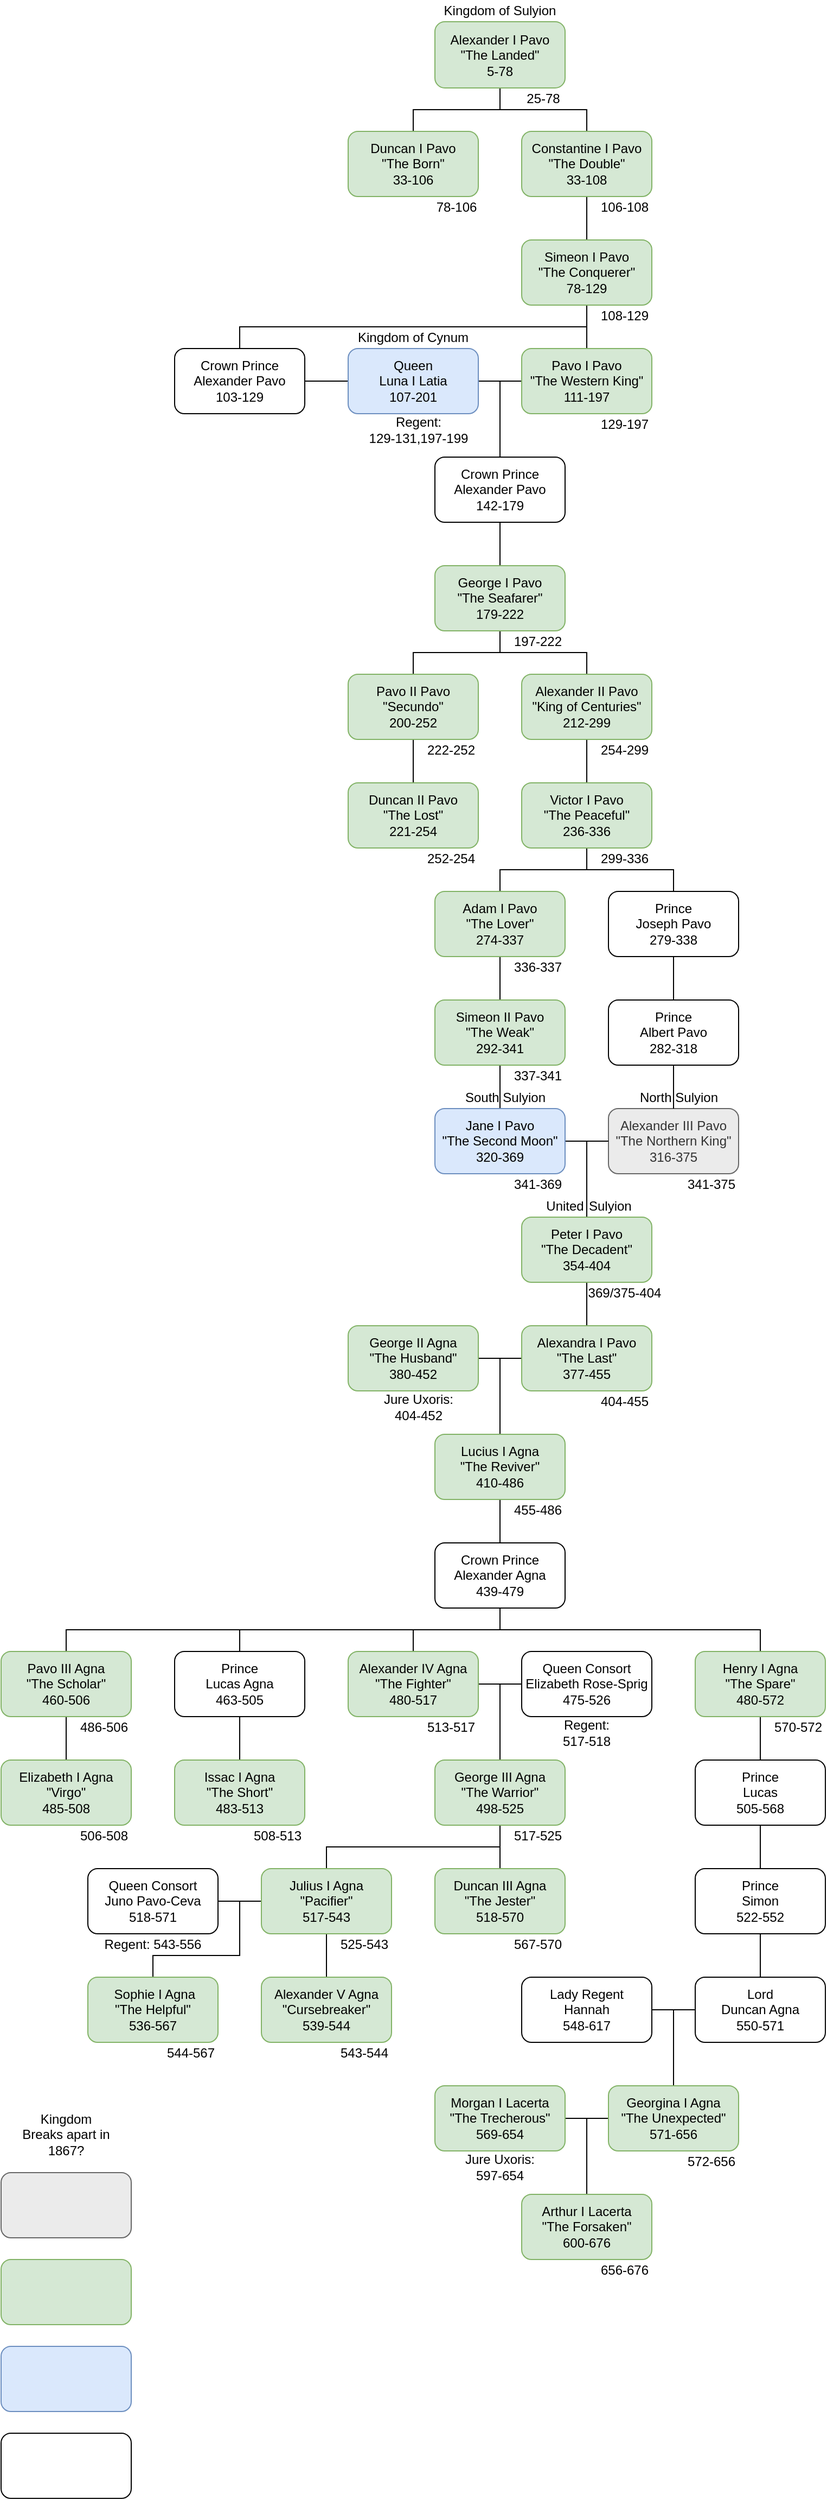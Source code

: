 <mxfile version="20.8.13" type="device"><diagram id="zyraeVjW2Bd-Q2xlx6y6" name="Page-1"><mxGraphModel dx="955" dy="492" grid="1" gridSize="10" guides="1" tooltips="1" connect="1" arrows="1" fold="1" page="1" pageScale="1" pageWidth="850" pageHeight="1100" math="0" shadow="0"><root><mxCell id="0"/><mxCell id="1" parent="0"/><mxCell id="Yns52e4Zez9bQJnsiGdB-12" style="edgeStyle=orthogonalEdgeStyle;rounded=0;orthogonalLoop=1;jettySize=auto;html=1;exitX=0.5;exitY=1;exitDx=0;exitDy=0;entryX=0.5;entryY=0;entryDx=0;entryDy=0;fontSize=10;endArrow=none;endFill=0;" parent="1" source="Yns52e4Zez9bQJnsiGdB-1" target="Yns52e4Zez9bQJnsiGdB-6" edge="1"><mxGeometry relative="1" as="geometry"/></mxCell><mxCell id="Yns52e4Zez9bQJnsiGdB-13" style="edgeStyle=orthogonalEdgeStyle;rounded=0;orthogonalLoop=1;jettySize=auto;html=1;fontSize=10;endArrow=none;endFill=0;" parent="1" source="Yns52e4Zez9bQJnsiGdB-1" target="Yns52e4Zez9bQJnsiGdB-8" edge="1"><mxGeometry relative="1" as="geometry"/></mxCell><mxCell id="Yns52e4Zez9bQJnsiGdB-1" value="Alexander I Pavo&lt;br&gt;&quot;The Landed&quot;&lt;br&gt;5-78" style="rounded=1;whiteSpace=wrap;html=1;fillColor=#d5e8d4;strokeColor=#82b366;" parent="1" vertex="1"><mxGeometry x="400" y="39" width="120" height="61" as="geometry"/></mxCell><mxCell id="Yns52e4Zez9bQJnsiGdB-2" value="&lt;br&gt;&lt;br&gt;" style="rounded=1;whiteSpace=wrap;html=1;fillColor=#dae8fc;strokeColor=#6c8ebf;" parent="1" vertex="1"><mxGeometry y="2180" width="120" height="60" as="geometry"/></mxCell><mxCell id="Yns52e4Zez9bQJnsiGdB-3" value="&lt;br&gt;&lt;br&gt;" style="rounded=1;whiteSpace=wrap;html=1;fillColor=#EBEBEB;strokeColor=#666666;fontColor=#333333;" parent="1" vertex="1"><mxGeometry y="2020" width="120" height="60" as="geometry"/></mxCell><mxCell id="Yns52e4Zez9bQJnsiGdB-4" value="Kingdom of Sulyion" style="text;html=1;strokeColor=none;fillColor=none;align=center;verticalAlign=middle;whiteSpace=wrap;rounded=0;" parent="1" vertex="1"><mxGeometry x="405" y="19" width="110" height="20" as="geometry"/></mxCell><mxCell id="Yns52e4Zez9bQJnsiGdB-5" value="25-78" style="text;html=1;strokeColor=none;fillColor=none;align=center;verticalAlign=middle;whiteSpace=wrap;rounded=0;" parent="1" vertex="1"><mxGeometry x="480" y="100" width="40" height="20" as="geometry"/></mxCell><mxCell id="Yns52e4Zez9bQJnsiGdB-6" value="Duncan I Pavo&lt;br&gt;&quot;The Born&quot;&lt;br&gt;33-106" style="rounded=1;whiteSpace=wrap;html=1;fillColor=#d5e8d4;strokeColor=#82b366;" parent="1" vertex="1"><mxGeometry x="320" y="140" width="120" height="60" as="geometry"/></mxCell><mxCell id="Yns52e4Zez9bQJnsiGdB-7" value="Kingdom Breaks apart in 1867?" style="text;html=1;strokeColor=none;fillColor=none;align=center;verticalAlign=middle;whiteSpace=wrap;rounded=0;" parent="1" vertex="1"><mxGeometry x="15" y="1960" width="90" height="50" as="geometry"/></mxCell><mxCell id="Yns52e4Zez9bQJnsiGdB-17" style="edgeStyle=orthogonalEdgeStyle;rounded=0;orthogonalLoop=1;jettySize=auto;html=1;entryX=0.5;entryY=0;entryDx=0;entryDy=0;fontSize=10;endArrow=none;endFill=0;" parent="1" source="Yns52e4Zez9bQJnsiGdB-8" target="Yns52e4Zez9bQJnsiGdB-16" edge="1"><mxGeometry relative="1" as="geometry"/></mxCell><mxCell id="Yns52e4Zez9bQJnsiGdB-8" value="Constantine I Pavo&lt;br&gt;&quot;The Double&quot;&lt;br&gt;33-108" style="rounded=1;whiteSpace=wrap;html=1;fillColor=#d5e8d4;strokeColor=#82b366;" parent="1" vertex="1"><mxGeometry x="480" y="140" width="120" height="60" as="geometry"/></mxCell><mxCell id="Yns52e4Zez9bQJnsiGdB-14" value="78-106" style="text;html=1;strokeColor=none;fillColor=none;align=center;verticalAlign=middle;whiteSpace=wrap;rounded=0;" parent="1" vertex="1"><mxGeometry x="400" y="200" width="40" height="20" as="geometry"/></mxCell><mxCell id="Yns52e4Zez9bQJnsiGdB-20" style="edgeStyle=orthogonalEdgeStyle;rounded=0;orthogonalLoop=1;jettySize=auto;html=1;entryX=0.5;entryY=0;entryDx=0;entryDy=0;fontSize=10;endArrow=none;endFill=0;" parent="1" source="Yns52e4Zez9bQJnsiGdB-16" target="Yns52e4Zez9bQJnsiGdB-19" edge="1"><mxGeometry relative="1" as="geometry"/></mxCell><mxCell id="Yns52e4Zez9bQJnsiGdB-22" style="edgeStyle=orthogonalEdgeStyle;rounded=0;orthogonalLoop=1;jettySize=auto;html=1;entryX=0.5;entryY=0;entryDx=0;entryDy=0;fontSize=10;endArrow=none;endFill=0;exitX=0.5;exitY=1;exitDx=0;exitDy=0;startArrow=none;" parent="1" source="Yns52e4Zez9bQJnsiGdB-16" target="Yns52e4Zez9bQJnsiGdB-21" edge="1"><mxGeometry relative="1" as="geometry"><Array as="points"><mxPoint x="540" y="320"/><mxPoint x="220" y="320"/></Array></mxGeometry></mxCell><mxCell id="Yns52e4Zez9bQJnsiGdB-16" value="Simeon I Pavo&lt;br&gt;&quot;The Conquerer&quot;&lt;br&gt;78-129" style="rounded=1;whiteSpace=wrap;html=1;fillColor=#d5e8d4;strokeColor=#82b366;" parent="1" vertex="1"><mxGeometry x="480" y="240" width="120" height="60" as="geometry"/></mxCell><mxCell id="Yns52e4Zez9bQJnsiGdB-18" value="106-108" style="text;html=1;strokeColor=none;fillColor=none;align=center;verticalAlign=middle;whiteSpace=wrap;rounded=0;" parent="1" vertex="1"><mxGeometry x="550" y="200" width="50" height="20" as="geometry"/></mxCell><mxCell id="Yns52e4Zez9bQJnsiGdB-25" style="edgeStyle=orthogonalEdgeStyle;rounded=0;orthogonalLoop=1;jettySize=auto;html=1;fontSize=12;endArrow=none;endFill=0;" parent="1" source="Yns52e4Zez9bQJnsiGdB-19" target="Yns52e4Zez9bQJnsiGdB-23" edge="1"><mxGeometry relative="1" as="geometry"/></mxCell><mxCell id="Yns52e4Zez9bQJnsiGdB-34" style="edgeStyle=orthogonalEdgeStyle;rounded=0;orthogonalLoop=1;jettySize=auto;html=1;fontSize=12;endArrow=none;endFill=0;" parent="1" source="Yns52e4Zez9bQJnsiGdB-19" target="Yns52e4Zez9bQJnsiGdB-32" edge="1"><mxGeometry relative="1" as="geometry"><Array as="points"><mxPoint x="460" y="370"/></Array></mxGeometry></mxCell><mxCell id="Yns52e4Zez9bQJnsiGdB-19" value="Pavo I Pavo&lt;br&gt;&quot;The Western King&quot;&lt;br&gt;111-197" style="rounded=1;whiteSpace=wrap;html=1;fillColor=#d5e8d4;strokeColor=#82b366;" parent="1" vertex="1"><mxGeometry x="480" y="340" width="120" height="60" as="geometry"/></mxCell><mxCell id="Yns52e4Zez9bQJnsiGdB-24" style="edgeStyle=orthogonalEdgeStyle;rounded=0;orthogonalLoop=1;jettySize=auto;html=1;entryX=0;entryY=0.5;entryDx=0;entryDy=0;fontSize=12;endArrow=none;endFill=0;" parent="1" source="Yns52e4Zez9bQJnsiGdB-21" target="Yns52e4Zez9bQJnsiGdB-23" edge="1"><mxGeometry relative="1" as="geometry"/></mxCell><mxCell id="Yns52e4Zez9bQJnsiGdB-21" value="&lt;font style=&quot;font-size: 12px;&quot;&gt;Crown Prince&lt;br&gt;Alexander Pavo&lt;br&gt;103-129&lt;/font&gt;" style="rounded=1;whiteSpace=wrap;html=1;fontSize=10;" parent="1" vertex="1"><mxGeometry x="160" y="340" width="120" height="60" as="geometry"/></mxCell><mxCell id="Yns52e4Zez9bQJnsiGdB-23" value="&lt;font style=&quot;font-size: 12px;&quot;&gt;Queen&lt;br&gt;Luna I Latia&lt;br&gt;107-201&lt;/font&gt;" style="rounded=1;whiteSpace=wrap;html=1;fontSize=10;fillColor=#dae8fc;strokeColor=#6c8ebf;" parent="1" vertex="1"><mxGeometry x="320" y="340" width="120" height="60" as="geometry"/></mxCell><mxCell id="Yns52e4Zez9bQJnsiGdB-27" value="Kingdom of Cynum" style="text;html=1;strokeColor=none;fillColor=none;align=center;verticalAlign=middle;whiteSpace=wrap;rounded=0;" parent="1" vertex="1"><mxGeometry x="325" y="320" width="110" height="20" as="geometry"/></mxCell><mxCell id="Yns52e4Zez9bQJnsiGdB-29" value="108-129" style="text;html=1;strokeColor=none;fillColor=none;align=center;verticalAlign=middle;whiteSpace=wrap;rounded=0;" parent="1" vertex="1"><mxGeometry x="550" y="300" width="50" height="20" as="geometry"/></mxCell><mxCell id="Yns52e4Zez9bQJnsiGdB-36" value="" style="edgeStyle=orthogonalEdgeStyle;rounded=0;orthogonalLoop=1;jettySize=auto;html=1;fontSize=12;endArrow=none;endFill=0;" parent="1" source="Yns52e4Zez9bQJnsiGdB-32" target="Yns52e4Zez9bQJnsiGdB-33" edge="1"><mxGeometry relative="1" as="geometry"/></mxCell><mxCell id="Yns52e4Zez9bQJnsiGdB-32" value="&lt;font style=&quot;font-size: 12px;&quot;&gt;Crown Prince&lt;br&gt;Alexander Pavo&lt;br&gt;142-179&lt;/font&gt;" style="rounded=1;whiteSpace=wrap;html=1;fontSize=10;" parent="1" vertex="1"><mxGeometry x="400" y="440" width="120" height="60" as="geometry"/></mxCell><mxCell id="Yns52e4Zez9bQJnsiGdB-39" style="edgeStyle=orthogonalEdgeStyle;rounded=0;orthogonalLoop=1;jettySize=auto;html=1;entryX=0.5;entryY=0;entryDx=0;entryDy=0;fontSize=12;endArrow=none;endFill=0;" parent="1" source="Yns52e4Zez9bQJnsiGdB-33" target="Yns52e4Zez9bQJnsiGdB-38" edge="1"><mxGeometry relative="1" as="geometry"/></mxCell><mxCell id="Yns52e4Zez9bQJnsiGdB-43" style="edgeStyle=orthogonalEdgeStyle;rounded=0;orthogonalLoop=1;jettySize=auto;html=1;entryX=0.5;entryY=0;entryDx=0;entryDy=0;fontSize=12;endArrow=none;endFill=0;" parent="1" source="Yns52e4Zez9bQJnsiGdB-33" target="Yns52e4Zez9bQJnsiGdB-40" edge="1"><mxGeometry relative="1" as="geometry"/></mxCell><mxCell id="Yns52e4Zez9bQJnsiGdB-33" value="George I Pavo&lt;br&gt;&quot;The Seafarer&quot;&lt;br&gt;179-222" style="rounded=1;whiteSpace=wrap;html=1;fillColor=#d5e8d4;strokeColor=#82b366;" parent="1" vertex="1"><mxGeometry x="400" y="540" width="120" height="60" as="geometry"/></mxCell><mxCell id="Yns52e4Zez9bQJnsiGdB-35" value="129-197" style="text;html=1;strokeColor=none;fillColor=none;align=center;verticalAlign=middle;whiteSpace=wrap;rounded=0;" parent="1" vertex="1"><mxGeometry x="550" y="400" width="50" height="20" as="geometry"/></mxCell><mxCell id="Yns52e4Zez9bQJnsiGdB-37" value="Regent:&lt;br&gt;129-131,197-199" style="text;html=1;strokeColor=none;fillColor=none;align=center;verticalAlign=middle;whiteSpace=wrap;rounded=0;fontSize=12;" parent="1" vertex="1"><mxGeometry x="335" y="400" width="100" height="30" as="geometry"/></mxCell><mxCell id="Yns52e4Zez9bQJnsiGdB-42" style="edgeStyle=orthogonalEdgeStyle;rounded=0;orthogonalLoop=1;jettySize=auto;html=1;entryX=0.5;entryY=0;entryDx=0;entryDy=0;fontSize=12;endArrow=none;endFill=0;" parent="1" source="Yns52e4Zez9bQJnsiGdB-38" target="Yns52e4Zez9bQJnsiGdB-41" edge="1"><mxGeometry relative="1" as="geometry"/></mxCell><mxCell id="Yns52e4Zez9bQJnsiGdB-38" value="Pavo II Pavo&lt;br&gt;&quot;Secundo&quot;&lt;br&gt;200-252" style="rounded=1;whiteSpace=wrap;html=1;fillColor=#d5e8d4;strokeColor=#82b366;" parent="1" vertex="1"><mxGeometry x="320" y="640" width="120" height="60" as="geometry"/></mxCell><mxCell id="Yns52e4Zez9bQJnsiGdB-47" style="edgeStyle=orthogonalEdgeStyle;rounded=0;orthogonalLoop=1;jettySize=auto;html=1;entryX=0.5;entryY=0;entryDx=0;entryDy=0;fontSize=12;endArrow=none;endFill=0;" parent="1" source="Yns52e4Zez9bQJnsiGdB-40" target="Yns52e4Zez9bQJnsiGdB-46" edge="1"><mxGeometry relative="1" as="geometry"/></mxCell><mxCell id="Yns52e4Zez9bQJnsiGdB-40" value="Alexander II Pavo&lt;br&gt;&quot;King of Centuries&quot;&lt;br&gt;212-299" style="rounded=1;whiteSpace=wrap;html=1;fillColor=#d5e8d4;strokeColor=#82b366;" parent="1" vertex="1"><mxGeometry x="480" y="640" width="120" height="60" as="geometry"/></mxCell><mxCell id="Yns52e4Zez9bQJnsiGdB-41" value="Duncan II Pavo&lt;br&gt;&quot;The Lost&quot;&lt;br&gt;221-254" style="rounded=1;whiteSpace=wrap;html=1;fillColor=#d5e8d4;strokeColor=#82b366;" parent="1" vertex="1"><mxGeometry x="320" y="740" width="120" height="60" as="geometry"/></mxCell><mxCell id="Yns52e4Zez9bQJnsiGdB-44" value="197-222" style="text;html=1;strokeColor=none;fillColor=none;align=center;verticalAlign=middle;whiteSpace=wrap;rounded=0;" parent="1" vertex="1"><mxGeometry x="470" y="600" width="50" height="20" as="geometry"/></mxCell><mxCell id="1V0PkYinogMniD-irILl-4" style="edgeStyle=orthogonalEdgeStyle;rounded=0;orthogonalLoop=1;jettySize=auto;html=1;endArrow=none;endFill=0;" parent="1" source="Yns52e4Zez9bQJnsiGdB-46" target="1V0PkYinogMniD-irILl-2" edge="1"><mxGeometry relative="1" as="geometry"><Array as="points"><mxPoint x="540" y="820"/><mxPoint x="460" y="820"/></Array></mxGeometry></mxCell><mxCell id="1V0PkYinogMniD-irILl-5" style="edgeStyle=orthogonalEdgeStyle;rounded=0;orthogonalLoop=1;jettySize=auto;html=1;entryX=0.5;entryY=0;entryDx=0;entryDy=0;endArrow=none;endFill=0;" parent="1" source="Yns52e4Zez9bQJnsiGdB-46" target="1V0PkYinogMniD-irILl-3" edge="1"><mxGeometry relative="1" as="geometry"/></mxCell><mxCell id="Yns52e4Zez9bQJnsiGdB-46" value="Victor I Pavo&lt;br&gt;&quot;The Peaceful&quot;&lt;br&gt;236-336" style="rounded=1;whiteSpace=wrap;html=1;fillColor=#d5e8d4;strokeColor=#82b366;" parent="1" vertex="1"><mxGeometry x="480" y="740" width="120" height="60" as="geometry"/></mxCell><mxCell id="Yns52e4Zez9bQJnsiGdB-48" value="222-252" style="text;html=1;strokeColor=none;fillColor=none;align=center;verticalAlign=middle;whiteSpace=wrap;rounded=0;" parent="1" vertex="1"><mxGeometry x="390" y="700" width="50" height="20" as="geometry"/></mxCell><mxCell id="Yns52e4Zez9bQJnsiGdB-49" value="252-254" style="text;html=1;strokeColor=none;fillColor=none;align=center;verticalAlign=middle;whiteSpace=wrap;rounded=0;" parent="1" vertex="1"><mxGeometry x="390" y="800" width="50" height="20" as="geometry"/></mxCell><mxCell id="Yns52e4Zez9bQJnsiGdB-50" value="254-299" style="text;html=1;strokeColor=none;fillColor=none;align=center;verticalAlign=middle;whiteSpace=wrap;rounded=0;" parent="1" vertex="1"><mxGeometry x="550" y="700" width="50" height="20" as="geometry"/></mxCell><mxCell id="Yns52e4Zez9bQJnsiGdB-51" value="299-336" style="text;html=1;strokeColor=none;fillColor=none;align=center;verticalAlign=middle;whiteSpace=wrap;rounded=0;" parent="1" vertex="1"><mxGeometry x="550" y="800" width="50" height="20" as="geometry"/></mxCell><mxCell id="1V0PkYinogMniD-irILl-1" value="" style="rounded=1;whiteSpace=wrap;html=1;fillColor=#d5e8d4;strokeColor=#82b366;" parent="1" vertex="1"><mxGeometry y="2100" width="120" height="60" as="geometry"/></mxCell><mxCell id="1V0PkYinogMniD-irILl-10" style="edgeStyle=orthogonalEdgeStyle;rounded=0;orthogonalLoop=1;jettySize=auto;html=1;entryX=0.5;entryY=0;entryDx=0;entryDy=0;endArrow=none;endFill=0;" parent="1" source="1V0PkYinogMniD-irILl-2" target="1V0PkYinogMniD-irILl-6" edge="1"><mxGeometry relative="1" as="geometry"/></mxCell><mxCell id="1V0PkYinogMniD-irILl-2" value="Adam I Pavo&lt;br&gt;&quot;The Lover&quot;&lt;br&gt;274-337" style="rounded=1;whiteSpace=wrap;html=1;fillColor=#d5e8d4;strokeColor=#82b366;" parent="1" vertex="1"><mxGeometry x="400" y="840" width="120" height="60" as="geometry"/></mxCell><mxCell id="1V0PkYinogMniD-irILl-12" style="edgeStyle=orthogonalEdgeStyle;rounded=0;orthogonalLoop=1;jettySize=auto;html=1;entryX=0.5;entryY=0;entryDx=0;entryDy=0;endArrow=none;endFill=0;" parent="1" source="1V0PkYinogMniD-irILl-3" target="1V0PkYinogMniD-irILl-8" edge="1"><mxGeometry relative="1" as="geometry"/></mxCell><mxCell id="1V0PkYinogMniD-irILl-3" value="Prince&lt;br&gt;Joseph Pavo&lt;br&gt;279-338" style="rounded=1;whiteSpace=wrap;html=1;" parent="1" vertex="1"><mxGeometry x="560" y="840" width="120" height="60" as="geometry"/></mxCell><mxCell id="1V0PkYinogMniD-irILl-11" style="edgeStyle=orthogonalEdgeStyle;rounded=0;orthogonalLoop=1;jettySize=auto;html=1;entryX=0.5;entryY=0;entryDx=0;entryDy=0;endArrow=none;endFill=0;" parent="1" source="1V0PkYinogMniD-irILl-6" target="1V0PkYinogMniD-irILl-9" edge="1"><mxGeometry relative="1" as="geometry"/></mxCell><mxCell id="1V0PkYinogMniD-irILl-6" value="Simeon II Pavo&lt;br&gt;&quot;The Weak&quot;&lt;br&gt;292-341" style="rounded=1;whiteSpace=wrap;html=1;fillColor=#d5e8d4;strokeColor=#82b366;" parent="1" vertex="1"><mxGeometry x="400" y="940" width="120" height="60" as="geometry"/></mxCell><mxCell id="1V0PkYinogMniD-irILl-24" style="edgeStyle=orthogonalEdgeStyle;rounded=0;orthogonalLoop=1;jettySize=auto;html=1;entryX=0.5;entryY=0;entryDx=0;entryDy=0;endArrow=none;endFill=0;" parent="1" source="1V0PkYinogMniD-irILl-7" target="1V0PkYinogMniD-irILl-18" edge="1"><mxGeometry relative="1" as="geometry"><Array as="points"><mxPoint x="540" y="1070"/></Array></mxGeometry></mxCell><mxCell id="1V0PkYinogMniD-irILl-7" value="Alexander III Pavo&lt;br&gt;&quot;The Northern King&quot;&lt;br&gt;316-375" style="rounded=1;whiteSpace=wrap;html=1;fillColor=#EBEBEB;strokeColor=#666666;fontColor=#333333;" parent="1" vertex="1"><mxGeometry x="560" y="1040" width="120" height="60" as="geometry"/></mxCell><mxCell id="1V0PkYinogMniD-irILl-13" style="edgeStyle=orthogonalEdgeStyle;rounded=0;orthogonalLoop=1;jettySize=auto;html=1;entryX=0.5;entryY=0;entryDx=0;entryDy=0;endArrow=none;endFill=0;" parent="1" source="1V0PkYinogMniD-irILl-8" target="1V0PkYinogMniD-irILl-7" edge="1"><mxGeometry relative="1" as="geometry"/></mxCell><mxCell id="1V0PkYinogMniD-irILl-8" value="Prince&lt;br&gt;Albert Pavo&lt;br&gt;282-318" style="rounded=1;whiteSpace=wrap;html=1;" parent="1" vertex="1"><mxGeometry x="560" y="940" width="120" height="60" as="geometry"/></mxCell><mxCell id="1V0PkYinogMniD-irILl-14" style="edgeStyle=orthogonalEdgeStyle;rounded=0;orthogonalLoop=1;jettySize=auto;html=1;entryX=0;entryY=0.5;entryDx=0;entryDy=0;endArrow=none;endFill=0;" parent="1" source="1V0PkYinogMniD-irILl-9" target="1V0PkYinogMniD-irILl-7" edge="1"><mxGeometry relative="1" as="geometry"/></mxCell><mxCell id="1V0PkYinogMniD-irILl-9" value="Jane I Pavo&lt;br&gt;&quot;The Second Moon&quot;&lt;br&gt;320-369" style="rounded=1;whiteSpace=wrap;html=1;fillColor=#dae8fc;strokeColor=#6c8ebf;" parent="1" vertex="1"><mxGeometry x="400" y="1040" width="120" height="60" as="geometry"/></mxCell><mxCell id="1V0PkYinogMniD-irILl-15" value="North Sulyion" style="text;html=1;strokeColor=none;fillColor=none;align=center;verticalAlign=middle;whiteSpace=wrap;rounded=0;" parent="1" vertex="1"><mxGeometry x="570" y="1020" width="110" height="20" as="geometry"/></mxCell><mxCell id="1V0PkYinogMniD-irILl-17" value="South Sulyion" style="text;html=1;strokeColor=none;fillColor=none;align=center;verticalAlign=middle;whiteSpace=wrap;rounded=0;" parent="1" vertex="1"><mxGeometry x="410" y="1020" width="110" height="20" as="geometry"/></mxCell><mxCell id="1V0PkYinogMniD-irILl-31" style="edgeStyle=orthogonalEdgeStyle;rounded=0;orthogonalLoop=1;jettySize=auto;html=1;entryX=0.5;entryY=0;entryDx=0;entryDy=0;endArrow=none;endFill=0;" parent="1" source="1V0PkYinogMniD-irILl-18" target="1V0PkYinogMniD-irILl-29" edge="1"><mxGeometry relative="1" as="geometry"/></mxCell><mxCell id="1V0PkYinogMniD-irILl-18" value="Peter I Pavo&lt;br&gt;&quot;The Decadent&quot;&lt;br&gt;354-404" style="rounded=1;whiteSpace=wrap;html=1;fillColor=#d5e8d4;strokeColor=#82b366;" parent="1" vertex="1"><mxGeometry x="480" y="1140" width="120" height="60" as="geometry"/></mxCell><mxCell id="1V0PkYinogMniD-irILl-23" value="&lt;br&gt;&lt;br&gt;" style="rounded=1;whiteSpace=wrap;html=1;" parent="1" vertex="1"><mxGeometry y="2260" width="120" height="60" as="geometry"/></mxCell><mxCell id="1V0PkYinogMniD-irILl-25" value="&amp;nbsp;Sulyion" style="text;html=1;strokeColor=none;fillColor=none;align=center;verticalAlign=middle;whiteSpace=wrap;rounded=0;movable=1;resizable=1;rotatable=1;deletable=1;editable=1;connectable=1;points=[[0,0,0,0,0],[0,0.25,0,0,0],[0,0.5,0,0,0],[0,0.75,0,0,0],[0,1,0,0,0],[0.25,0,0,0,0],[0.25,1,0,0,0],[0.47,0,0,0,0],[0.47,1,0,0,0],[0.75,0,0,0,0],[0.75,1,0,0,0],[1,0,0,0,0],[1,0.25,0,0,0],[1,0.5,0,0,0],[1,0.75,0,0,0],[1,1,0,0,0]];" parent="1" vertex="1"><mxGeometry x="540" y="1120" width="40" height="20" as="geometry"/></mxCell><mxCell id="1V0PkYinogMniD-irILl-27" value="United" style="text;html=1;strokeColor=none;fillColor=none;align=center;verticalAlign=middle;whiteSpace=wrap;rounded=0;movable=1;resizable=1;rotatable=1;deletable=1;editable=1;connectable=1;points=[[0,0,0,0,0],[0,0.25,0,0,0],[0,0.5,0,0,0],[0,0.75,0,0,0],[0,1,0,0,0],[0.25,0,0,0,0],[0.25,1,0,0,0],[0.47,0,0,0,0],[0.47,1,0,0,0],[0.75,0,0,0,0],[0.75,1,0,0,0],[1,0,0,0,0],[1,0.25,0,0,0],[1,0.5,0,0,0],[1,0.75,0,0,0],[1,1,0,0,0]];" parent="1" vertex="1"><mxGeometry x="500" y="1120" width="40" height="20" as="geometry"/></mxCell><mxCell id="1V0PkYinogMniD-irILl-28" value="336-337" style="text;html=1;strokeColor=none;fillColor=none;align=center;verticalAlign=middle;whiteSpace=wrap;rounded=0;" parent="1" vertex="1"><mxGeometry x="470" y="900" width="50" height="20" as="geometry"/></mxCell><mxCell id="1V0PkYinogMniD-irILl-33" style="edgeStyle=orthogonalEdgeStyle;rounded=0;orthogonalLoop=1;jettySize=auto;html=1;entryX=1;entryY=0.5;entryDx=0;entryDy=0;endArrow=none;endFill=0;" parent="1" source="1V0PkYinogMniD-irILl-29" target="1V0PkYinogMniD-irILl-32" edge="1"><mxGeometry relative="1" as="geometry"/></mxCell><mxCell id="1V0PkYinogMniD-irILl-39" style="edgeStyle=orthogonalEdgeStyle;rounded=0;orthogonalLoop=1;jettySize=auto;html=1;entryX=0.5;entryY=0;entryDx=0;entryDy=0;endArrow=none;endFill=0;" parent="1" source="1V0PkYinogMniD-irILl-29" target="1V0PkYinogMniD-irILl-38" edge="1"><mxGeometry relative="1" as="geometry"><Array as="points"><mxPoint x="460" y="1270"/></Array></mxGeometry></mxCell><mxCell id="1V0PkYinogMniD-irILl-29" value="Alexandra I Pavo&lt;br&gt;&quot;The Last&quot;&lt;br&gt;377-455" style="rounded=1;whiteSpace=wrap;html=1;fillColor=#d5e8d4;strokeColor=#82b366;" parent="1" vertex="1"><mxGeometry x="480" y="1240" width="120" height="60" as="geometry"/></mxCell><mxCell id="1V0PkYinogMniD-irILl-32" value="George II Agna&lt;br&gt;&quot;The Husband&quot;&lt;br&gt;380-452" style="rounded=1;whiteSpace=wrap;html=1;fillColor=#d5e8d4;strokeColor=#82b366;" parent="1" vertex="1"><mxGeometry x="320" y="1240" width="120" height="60" as="geometry"/></mxCell><mxCell id="1V0PkYinogMniD-irILl-34" value="337-341" style="text;html=1;strokeColor=none;fillColor=none;align=center;verticalAlign=middle;whiteSpace=wrap;rounded=0;" parent="1" vertex="1"><mxGeometry x="470" y="1000" width="50" height="20" as="geometry"/></mxCell><mxCell id="1V0PkYinogMniD-irILl-35" value="341-369" style="text;html=1;strokeColor=none;fillColor=none;align=center;verticalAlign=middle;whiteSpace=wrap;rounded=0;" parent="1" vertex="1"><mxGeometry x="470" y="1100" width="50" height="20" as="geometry"/></mxCell><mxCell id="1V0PkYinogMniD-irILl-36" value="341-375" style="text;html=1;strokeColor=none;fillColor=none;align=center;verticalAlign=middle;whiteSpace=wrap;rounded=0;" parent="1" vertex="1"><mxGeometry x="630" y="1100" width="50" height="20" as="geometry"/></mxCell><mxCell id="1V0PkYinogMniD-irILl-37" value="369/375-404" style="text;html=1;strokeColor=none;fillColor=none;align=center;verticalAlign=middle;whiteSpace=wrap;rounded=0;" parent="1" vertex="1"><mxGeometry x="540" y="1200" width="70" height="20" as="geometry"/></mxCell><mxCell id="j6bOyk4aHJez_X9jCBpq-2" style="edgeStyle=orthogonalEdgeStyle;rounded=0;orthogonalLoop=1;jettySize=auto;html=1;entryX=0.5;entryY=0;entryDx=0;entryDy=0;endArrow=none;endFill=0;" edge="1" parent="1" source="1V0PkYinogMniD-irILl-38" target="j6bOyk4aHJez_X9jCBpq-1"><mxGeometry relative="1" as="geometry"/></mxCell><mxCell id="1V0PkYinogMniD-irILl-38" value="Lucius I Agna&lt;br&gt;&quot;The Reviver&quot;&lt;br&gt;410-486" style="rounded=1;whiteSpace=wrap;html=1;fillColor=#d5e8d4;strokeColor=#82b366;" parent="1" vertex="1"><mxGeometry x="400" y="1340" width="120" height="60" as="geometry"/></mxCell><mxCell id="1V0PkYinogMniD-irILl-40" value="404-455" style="text;html=1;strokeColor=none;fillColor=none;align=center;verticalAlign=middle;whiteSpace=wrap;rounded=0;" parent="1" vertex="1"><mxGeometry x="550" y="1300" width="50" height="20" as="geometry"/></mxCell><mxCell id="1V0PkYinogMniD-irILl-41" value="Jure Uxoris:&lt;br&gt;404-452" style="text;html=1;strokeColor=none;fillColor=none;align=center;verticalAlign=middle;whiteSpace=wrap;rounded=0;" parent="1" vertex="1"><mxGeometry x="345" y="1300" width="80" height="30" as="geometry"/></mxCell><mxCell id="1V0PkYinogMniD-irILl-42" value="455-486" style="text;html=1;strokeColor=none;fillColor=none;align=center;verticalAlign=middle;whiteSpace=wrap;rounded=0;" parent="1" vertex="1"><mxGeometry x="470" y="1400" width="50" height="20" as="geometry"/></mxCell><mxCell id="j6bOyk4aHJez_X9jCBpq-4" style="edgeStyle=orthogonalEdgeStyle;rounded=0;orthogonalLoop=1;jettySize=auto;html=1;entryX=0.5;entryY=0;entryDx=0;entryDy=0;endArrow=none;endFill=0;" edge="1" parent="1" source="j6bOyk4aHJez_X9jCBpq-1" target="j6bOyk4aHJez_X9jCBpq-3"><mxGeometry relative="1" as="geometry"><Array as="points"><mxPoint x="460" y="1520"/><mxPoint x="60" y="1520"/></Array></mxGeometry></mxCell><mxCell id="j6bOyk4aHJez_X9jCBpq-8" style="edgeStyle=orthogonalEdgeStyle;rounded=0;orthogonalLoop=1;jettySize=auto;html=1;entryX=0.5;entryY=0;entryDx=0;entryDy=0;endArrow=none;endFill=0;" edge="1" parent="1" source="j6bOyk4aHJez_X9jCBpq-1" target="j6bOyk4aHJez_X9jCBpq-7"><mxGeometry relative="1" as="geometry"><Array as="points"><mxPoint x="460" y="1520"/><mxPoint x="220" y="1520"/></Array></mxGeometry></mxCell><mxCell id="j6bOyk4aHJez_X9jCBpq-14" style="edgeStyle=orthogonalEdgeStyle;rounded=0;orthogonalLoop=1;jettySize=auto;html=1;endArrow=none;endFill=0;" edge="1" parent="1" source="j6bOyk4aHJez_X9jCBpq-1" target="j6bOyk4aHJez_X9jCBpq-12"><mxGeometry relative="1" as="geometry"/></mxCell><mxCell id="j6bOyk4aHJez_X9jCBpq-15" style="edgeStyle=orthogonalEdgeStyle;rounded=0;orthogonalLoop=1;jettySize=auto;html=1;endArrow=none;endFill=0;" edge="1" parent="1" source="j6bOyk4aHJez_X9jCBpq-1" target="j6bOyk4aHJez_X9jCBpq-13"><mxGeometry relative="1" as="geometry"><Array as="points"><mxPoint x="460" y="1520"/><mxPoint x="700" y="1520"/></Array></mxGeometry></mxCell><mxCell id="j6bOyk4aHJez_X9jCBpq-1" value="Crown Prince&lt;br&gt;Alexander Agna&lt;br&gt;439-479" style="rounded=1;whiteSpace=wrap;html=1;" vertex="1" parent="1"><mxGeometry x="400" y="1440" width="120" height="60" as="geometry"/></mxCell><mxCell id="j6bOyk4aHJez_X9jCBpq-6" style="edgeStyle=orthogonalEdgeStyle;rounded=0;orthogonalLoop=1;jettySize=auto;html=1;entryX=0.5;entryY=0;entryDx=0;entryDy=0;endArrow=none;endFill=0;" edge="1" parent="1" source="j6bOyk4aHJez_X9jCBpq-3" target="j6bOyk4aHJez_X9jCBpq-5"><mxGeometry relative="1" as="geometry"/></mxCell><mxCell id="j6bOyk4aHJez_X9jCBpq-3" value="Pavo III Agna&lt;br&gt;&quot;The Scholar&quot;&lt;br&gt;460-506" style="rounded=1;whiteSpace=wrap;html=1;fillColor=#d5e8d4;strokeColor=#82b366;" vertex="1" parent="1"><mxGeometry y="1540" width="120" height="60" as="geometry"/></mxCell><mxCell id="j6bOyk4aHJez_X9jCBpq-5" value="Elizabeth I Agna&lt;br&gt;&quot;Virgo&quot;&lt;br&gt;485-508" style="rounded=1;whiteSpace=wrap;html=1;fillColor=#d5e8d4;strokeColor=#82b366;" vertex="1" parent="1"><mxGeometry y="1640" width="120" height="60" as="geometry"/></mxCell><mxCell id="j6bOyk4aHJez_X9jCBpq-10" style="edgeStyle=orthogonalEdgeStyle;rounded=0;orthogonalLoop=1;jettySize=auto;html=1;endArrow=none;endFill=0;" edge="1" parent="1" source="j6bOyk4aHJez_X9jCBpq-7" target="j6bOyk4aHJez_X9jCBpq-9"><mxGeometry relative="1" as="geometry"/></mxCell><mxCell id="j6bOyk4aHJez_X9jCBpq-7" value="Prince&lt;br&gt;Lucas Agna&lt;br&gt;463-505" style="rounded=1;whiteSpace=wrap;html=1;" vertex="1" parent="1"><mxGeometry x="160" y="1540" width="120" height="60" as="geometry"/></mxCell><mxCell id="j6bOyk4aHJez_X9jCBpq-9" value="Issac I Agna&lt;br&gt;&quot;The Short&quot;&lt;br&gt;483-513" style="rounded=1;whiteSpace=wrap;html=1;fillColor=#d5e8d4;strokeColor=#82b366;" vertex="1" parent="1"><mxGeometry x="160" y="1640" width="120" height="60" as="geometry"/></mxCell><mxCell id="j6bOyk4aHJez_X9jCBpq-17" style="edgeStyle=orthogonalEdgeStyle;rounded=0;orthogonalLoop=1;jettySize=auto;html=1;entryX=0.5;entryY=0;entryDx=0;entryDy=0;endArrow=none;endFill=0;" edge="1" parent="1" source="j6bOyk4aHJez_X9jCBpq-12" target="j6bOyk4aHJez_X9jCBpq-16"><mxGeometry relative="1" as="geometry"><Array as="points"><mxPoint x="460" y="1570"/></Array></mxGeometry></mxCell><mxCell id="j6bOyk4aHJez_X9jCBpq-33" style="edgeStyle=orthogonalEdgeStyle;rounded=0;orthogonalLoop=1;jettySize=auto;html=1;entryX=0;entryY=0.5;entryDx=0;entryDy=0;endArrow=none;endFill=0;" edge="1" parent="1" source="j6bOyk4aHJez_X9jCBpq-12" target="j6bOyk4aHJez_X9jCBpq-32"><mxGeometry relative="1" as="geometry"/></mxCell><mxCell id="j6bOyk4aHJez_X9jCBpq-12" value="Alexander IV Agna&lt;br&gt;&quot;The Fighter&quot;&lt;br&gt;480-517" style="rounded=1;whiteSpace=wrap;html=1;fillColor=#d5e8d4;strokeColor=#82b366;" vertex="1" parent="1"><mxGeometry x="320" y="1540" width="120" height="60" as="geometry"/></mxCell><mxCell id="j6bOyk4aHJez_X9jCBpq-29" style="edgeStyle=orthogonalEdgeStyle;rounded=0;orthogonalLoop=1;jettySize=auto;html=1;entryX=0.5;entryY=0;entryDx=0;entryDy=0;endArrow=none;endFill=0;" edge="1" parent="1" source="j6bOyk4aHJez_X9jCBpq-13" target="j6bOyk4aHJez_X9jCBpq-26"><mxGeometry relative="1" as="geometry"/></mxCell><mxCell id="j6bOyk4aHJez_X9jCBpq-13" value="Henry I Agna&lt;br&gt;&quot;The Spare&quot;&lt;br&gt;480-572" style="rounded=1;whiteSpace=wrap;html=1;fillColor=#d5e8d4;strokeColor=#82b366;" vertex="1" parent="1"><mxGeometry x="640" y="1540" width="120" height="60" as="geometry"/></mxCell><mxCell id="j6bOyk4aHJez_X9jCBpq-22" style="edgeStyle=orthogonalEdgeStyle;rounded=0;orthogonalLoop=1;jettySize=auto;html=1;entryX=0.5;entryY=0;entryDx=0;entryDy=0;endArrow=none;endFill=0;" edge="1" parent="1" source="j6bOyk4aHJez_X9jCBpq-16" target="j6bOyk4aHJez_X9jCBpq-18"><mxGeometry relative="1" as="geometry"><Array as="points"><mxPoint x="460" y="1720"/><mxPoint x="300" y="1720"/></Array></mxGeometry></mxCell><mxCell id="j6bOyk4aHJez_X9jCBpq-23" style="edgeStyle=orthogonalEdgeStyle;rounded=0;orthogonalLoop=1;jettySize=auto;html=1;entryX=0.5;entryY=0;entryDx=0;entryDy=0;endArrow=none;endFill=0;" edge="1" parent="1" source="j6bOyk4aHJez_X9jCBpq-16" target="j6bOyk4aHJez_X9jCBpq-19"><mxGeometry relative="1" as="geometry"/></mxCell><mxCell id="j6bOyk4aHJez_X9jCBpq-16" value="George III Agna&lt;br&gt;&quot;The Warrior&quot;&lt;br&gt;498-525" style="rounded=1;whiteSpace=wrap;html=1;fillColor=#d5e8d4;strokeColor=#82b366;" vertex="1" parent="1"><mxGeometry x="400" y="1640" width="120" height="60" as="geometry"/></mxCell><mxCell id="j6bOyk4aHJez_X9jCBpq-24" style="edgeStyle=orthogonalEdgeStyle;rounded=0;orthogonalLoop=1;jettySize=auto;html=1;entryX=0.5;entryY=0;entryDx=0;entryDy=0;endArrow=none;endFill=0;" edge="1" parent="1" source="j6bOyk4aHJez_X9jCBpq-18" target="j6bOyk4aHJez_X9jCBpq-21"><mxGeometry relative="1" as="geometry"><Array as="points"><mxPoint x="300" y="1810"/><mxPoint x="300" y="1810"/></Array></mxGeometry></mxCell><mxCell id="j6bOyk4aHJez_X9jCBpq-25" style="edgeStyle=orthogonalEdgeStyle;rounded=0;orthogonalLoop=1;jettySize=auto;html=1;entryX=0.5;entryY=0;entryDx=0;entryDy=0;endArrow=none;endFill=0;" edge="1" parent="1" source="j6bOyk4aHJez_X9jCBpq-18" target="j6bOyk4aHJez_X9jCBpq-20"><mxGeometry relative="1" as="geometry"><Array as="points"><mxPoint x="220" y="1770"/><mxPoint x="220" y="1820"/><mxPoint x="140" y="1820"/></Array></mxGeometry></mxCell><mxCell id="j6bOyk4aHJez_X9jCBpq-40" style="edgeStyle=orthogonalEdgeStyle;rounded=0;orthogonalLoop=1;jettySize=auto;html=1;entryX=1;entryY=0.5;entryDx=0;entryDy=0;endArrow=none;endFill=0;" edge="1" parent="1" source="j6bOyk4aHJez_X9jCBpq-18" target="j6bOyk4aHJez_X9jCBpq-39"><mxGeometry relative="1" as="geometry"/></mxCell><mxCell id="j6bOyk4aHJez_X9jCBpq-18" value="Julius I Agna&lt;br&gt;&quot;Pacifier&quot;&lt;br&gt;517-543" style="rounded=1;whiteSpace=wrap;html=1;fillColor=#d5e8d4;strokeColor=#82b366;" vertex="1" parent="1"><mxGeometry x="240" y="1740" width="120" height="60" as="geometry"/></mxCell><mxCell id="j6bOyk4aHJez_X9jCBpq-19" value="Duncan III Agna&lt;br&gt;&quot;The Jester&quot;&lt;br&gt;518-570" style="rounded=1;whiteSpace=wrap;html=1;fillColor=#d5e8d4;strokeColor=#82b366;" vertex="1" parent="1"><mxGeometry x="400" y="1740" width="120" height="60" as="geometry"/></mxCell><mxCell id="j6bOyk4aHJez_X9jCBpq-20" value="&amp;nbsp;Sophie I Agna&lt;br&gt;&quot;The Helpful&quot;&lt;br&gt;536-567" style="rounded=1;whiteSpace=wrap;html=1;fillColor=#d5e8d4;strokeColor=#82b366;" vertex="1" parent="1"><mxGeometry x="80" y="1840" width="120" height="60" as="geometry"/></mxCell><mxCell id="j6bOyk4aHJez_X9jCBpq-21" value="Alexander V Agna&lt;br&gt;&quot;Cursebreaker&quot;&lt;br&gt;539-544" style="rounded=1;whiteSpace=wrap;html=1;fillColor=#d5e8d4;strokeColor=#82b366;" vertex="1" parent="1"><mxGeometry x="240" y="1840" width="120" height="60" as="geometry"/></mxCell><mxCell id="j6bOyk4aHJez_X9jCBpq-30" style="edgeStyle=orthogonalEdgeStyle;rounded=0;orthogonalLoop=1;jettySize=auto;html=1;entryX=0.5;entryY=0;entryDx=0;entryDy=0;endArrow=none;endFill=0;" edge="1" parent="1" source="j6bOyk4aHJez_X9jCBpq-26" target="j6bOyk4aHJez_X9jCBpq-27"><mxGeometry relative="1" as="geometry"/></mxCell><mxCell id="j6bOyk4aHJez_X9jCBpq-26" value="Prince&lt;br&gt;Lucas&lt;br&gt;505-568" style="rounded=1;whiteSpace=wrap;html=1;" vertex="1" parent="1"><mxGeometry x="640" y="1640" width="120" height="60" as="geometry"/></mxCell><mxCell id="j6bOyk4aHJez_X9jCBpq-31" style="edgeStyle=orthogonalEdgeStyle;rounded=0;orthogonalLoop=1;jettySize=auto;html=1;entryX=0.5;entryY=0;entryDx=0;entryDy=0;endArrow=none;endFill=0;" edge="1" parent="1" source="j6bOyk4aHJez_X9jCBpq-27" target="j6bOyk4aHJez_X9jCBpq-28"><mxGeometry relative="1" as="geometry"/></mxCell><mxCell id="j6bOyk4aHJez_X9jCBpq-27" value="Prince&lt;br&gt;Simon&lt;br&gt;522-552" style="rounded=1;whiteSpace=wrap;html=1;" vertex="1" parent="1"><mxGeometry x="640" y="1740" width="120" height="60" as="geometry"/></mxCell><mxCell id="j6bOyk4aHJez_X9jCBpq-46" style="edgeStyle=orthogonalEdgeStyle;rounded=0;orthogonalLoop=1;jettySize=auto;html=1;entryX=0.5;entryY=0;entryDx=0;entryDy=0;endArrow=none;endFill=0;" edge="1" parent="1" source="j6bOyk4aHJez_X9jCBpq-28" target="j6bOyk4aHJez_X9jCBpq-45"><mxGeometry relative="1" as="geometry"><Array as="points"><mxPoint x="620" y="1870"/></Array></mxGeometry></mxCell><mxCell id="j6bOyk4aHJez_X9jCBpq-58" style="edgeStyle=orthogonalEdgeStyle;rounded=0;orthogonalLoop=1;jettySize=auto;html=1;entryX=1;entryY=0.5;entryDx=0;entryDy=0;endArrow=none;endFill=0;" edge="1" parent="1" source="j6bOyk4aHJez_X9jCBpq-28" target="j6bOyk4aHJez_X9jCBpq-57"><mxGeometry relative="1" as="geometry"/></mxCell><mxCell id="j6bOyk4aHJez_X9jCBpq-28" value="Lord&lt;br&gt;Duncan Agna&lt;br&gt;550-571" style="rounded=1;whiteSpace=wrap;html=1;" vertex="1" parent="1"><mxGeometry x="640" y="1840" width="120" height="60" as="geometry"/></mxCell><mxCell id="j6bOyk4aHJez_X9jCBpq-32" value="Queen Consort&lt;br&gt;Elizabeth Rose-Sprig&lt;br&gt;475-526" style="rounded=1;whiteSpace=wrap;html=1;" vertex="1" parent="1"><mxGeometry x="480" y="1540" width="120" height="60" as="geometry"/></mxCell><mxCell id="j6bOyk4aHJez_X9jCBpq-36" value="486-506" style="text;html=1;strokeColor=none;fillColor=none;align=center;verticalAlign=middle;whiteSpace=wrap;rounded=0;" vertex="1" parent="1"><mxGeometry x="70" y="1600" width="50" height="20" as="geometry"/></mxCell><mxCell id="j6bOyk4aHJez_X9jCBpq-37" value="506-508" style="text;html=1;strokeColor=none;fillColor=none;align=center;verticalAlign=middle;whiteSpace=wrap;rounded=0;" vertex="1" parent="1"><mxGeometry x="70" y="1700" width="50" height="20" as="geometry"/></mxCell><mxCell id="j6bOyk4aHJez_X9jCBpq-38" value="508-513" style="text;html=1;strokeColor=none;fillColor=none;align=center;verticalAlign=middle;whiteSpace=wrap;rounded=0;" vertex="1" parent="1"><mxGeometry x="230" y="1700" width="50" height="20" as="geometry"/></mxCell><mxCell id="j6bOyk4aHJez_X9jCBpq-39" value="Queen Consort&lt;br&gt;Juno Pavo-Ceva&lt;br&gt;518-571" style="rounded=1;whiteSpace=wrap;html=1;" vertex="1" parent="1"><mxGeometry x="80" y="1740" width="120" height="60" as="geometry"/></mxCell><mxCell id="j6bOyk4aHJez_X9jCBpq-41" value="513-517" style="text;html=1;strokeColor=none;fillColor=none;align=center;verticalAlign=middle;whiteSpace=wrap;rounded=0;" vertex="1" parent="1"><mxGeometry x="390" y="1600" width="50" height="20" as="geometry"/></mxCell><mxCell id="j6bOyk4aHJez_X9jCBpq-42" value="517-525" style="text;html=1;strokeColor=none;fillColor=none;align=center;verticalAlign=middle;whiteSpace=wrap;rounded=0;" vertex="1" parent="1"><mxGeometry x="470" y="1700" width="50" height="20" as="geometry"/></mxCell><mxCell id="j6bOyk4aHJez_X9jCBpq-43" value="525-543" style="text;html=1;strokeColor=none;fillColor=none;align=center;verticalAlign=middle;whiteSpace=wrap;rounded=0;" vertex="1" parent="1"><mxGeometry x="310" y="1800" width="50" height="20" as="geometry"/></mxCell><mxCell id="j6bOyk4aHJez_X9jCBpq-44" value="543-544" style="text;html=1;strokeColor=none;fillColor=none;align=center;verticalAlign=middle;whiteSpace=wrap;rounded=0;" vertex="1" parent="1"><mxGeometry x="310" y="1900" width="50" height="20" as="geometry"/></mxCell><mxCell id="j6bOyk4aHJez_X9jCBpq-49" style="edgeStyle=orthogonalEdgeStyle;rounded=0;orthogonalLoop=1;jettySize=auto;html=1;entryX=1;entryY=0.5;entryDx=0;entryDy=0;endArrow=none;endFill=0;" edge="1" parent="1" source="j6bOyk4aHJez_X9jCBpq-45" target="j6bOyk4aHJez_X9jCBpq-48"><mxGeometry relative="1" as="geometry"/></mxCell><mxCell id="j6bOyk4aHJez_X9jCBpq-51" style="edgeStyle=orthogonalEdgeStyle;rounded=0;orthogonalLoop=1;jettySize=auto;html=1;entryX=0.5;entryY=0;entryDx=0;entryDy=0;endArrow=none;endFill=0;" edge="1" parent="1" source="j6bOyk4aHJez_X9jCBpq-45" target="j6bOyk4aHJez_X9jCBpq-50"><mxGeometry relative="1" as="geometry"><Array as="points"><mxPoint x="540" y="1970"/></Array></mxGeometry></mxCell><mxCell id="j6bOyk4aHJez_X9jCBpq-45" value="Georgina I Agna&lt;br&gt;&quot;The Unexpected&quot;&lt;br&gt;571-656" style="rounded=1;whiteSpace=wrap;html=1;fillColor=#d5e8d4;strokeColor=#82b366;" vertex="1" parent="1"><mxGeometry x="560" y="1940" width="120" height="60" as="geometry"/></mxCell><mxCell id="j6bOyk4aHJez_X9jCBpq-47" value="544-567" style="text;html=1;strokeColor=none;fillColor=none;align=center;verticalAlign=middle;whiteSpace=wrap;rounded=0;" vertex="1" parent="1"><mxGeometry x="150" y="1900" width="50" height="20" as="geometry"/></mxCell><mxCell id="j6bOyk4aHJez_X9jCBpq-48" value="Morgan I Lacerta&lt;br&gt;&quot;The Trecherous&quot;&lt;br&gt;569-654" style="rounded=1;whiteSpace=wrap;html=1;fillColor=#d5e8d4;strokeColor=#82b366;" vertex="1" parent="1"><mxGeometry x="400" y="1940" width="120" height="60" as="geometry"/></mxCell><mxCell id="j6bOyk4aHJez_X9jCBpq-50" value="Arthur I Lacerta&lt;br&gt;&quot;The Forsaken&quot;&lt;br&gt;600-676" style="rounded=1;whiteSpace=wrap;html=1;fillColor=#d5e8d4;strokeColor=#82b366;" vertex="1" parent="1"><mxGeometry x="480" y="2040" width="120" height="60" as="geometry"/></mxCell><mxCell id="j6bOyk4aHJez_X9jCBpq-52" value="567-570" style="text;html=1;strokeColor=none;fillColor=none;align=center;verticalAlign=middle;whiteSpace=wrap;rounded=0;" vertex="1" parent="1"><mxGeometry x="470" y="1800" width="50" height="20" as="geometry"/></mxCell><mxCell id="j6bOyk4aHJez_X9jCBpq-53" value="570-572" style="text;html=1;strokeColor=none;fillColor=none;align=center;verticalAlign=middle;whiteSpace=wrap;rounded=0;" vertex="1" parent="1"><mxGeometry x="710" y="1600" width="50" height="20" as="geometry"/></mxCell><mxCell id="j6bOyk4aHJez_X9jCBpq-54" value="572-656" style="text;html=1;strokeColor=none;fillColor=none;align=center;verticalAlign=middle;whiteSpace=wrap;rounded=0;" vertex="1" parent="1"><mxGeometry x="630" y="2000" width="50" height="20" as="geometry"/></mxCell><mxCell id="j6bOyk4aHJez_X9jCBpq-55" value="Regent:&lt;br&gt;517-518" style="text;html=1;strokeColor=none;fillColor=none;align=center;verticalAlign=middle;whiteSpace=wrap;rounded=0;fontSize=12;" vertex="1" parent="1"><mxGeometry x="510" y="1600" width="60" height="30" as="geometry"/></mxCell><mxCell id="j6bOyk4aHJez_X9jCBpq-56" value="Regent: 543-556" style="text;html=1;strokeColor=none;fillColor=none;align=center;verticalAlign=middle;whiteSpace=wrap;rounded=0;fontSize=12;" vertex="1" parent="1"><mxGeometry x="90" y="1795" width="100" height="30" as="geometry"/></mxCell><mxCell id="j6bOyk4aHJez_X9jCBpq-57" value="Lady Regent&lt;br&gt;Hannah&lt;br&gt;548-617" style="rounded=1;whiteSpace=wrap;html=1;" vertex="1" parent="1"><mxGeometry x="480" y="1840" width="120" height="60" as="geometry"/></mxCell><mxCell id="j6bOyk4aHJez_X9jCBpq-59" value="Jure Uxoris:&lt;br&gt;597-654" style="text;html=1;strokeColor=none;fillColor=none;align=center;verticalAlign=middle;whiteSpace=wrap;rounded=0;" vertex="1" parent="1"><mxGeometry x="420" y="2000" width="80" height="30" as="geometry"/></mxCell><mxCell id="j6bOyk4aHJez_X9jCBpq-60" value="656-676" style="text;html=1;strokeColor=none;fillColor=none;align=center;verticalAlign=middle;whiteSpace=wrap;rounded=0;" vertex="1" parent="1"><mxGeometry x="550" y="2100" width="50" height="20" as="geometry"/></mxCell></root></mxGraphModel></diagram></mxfile>
